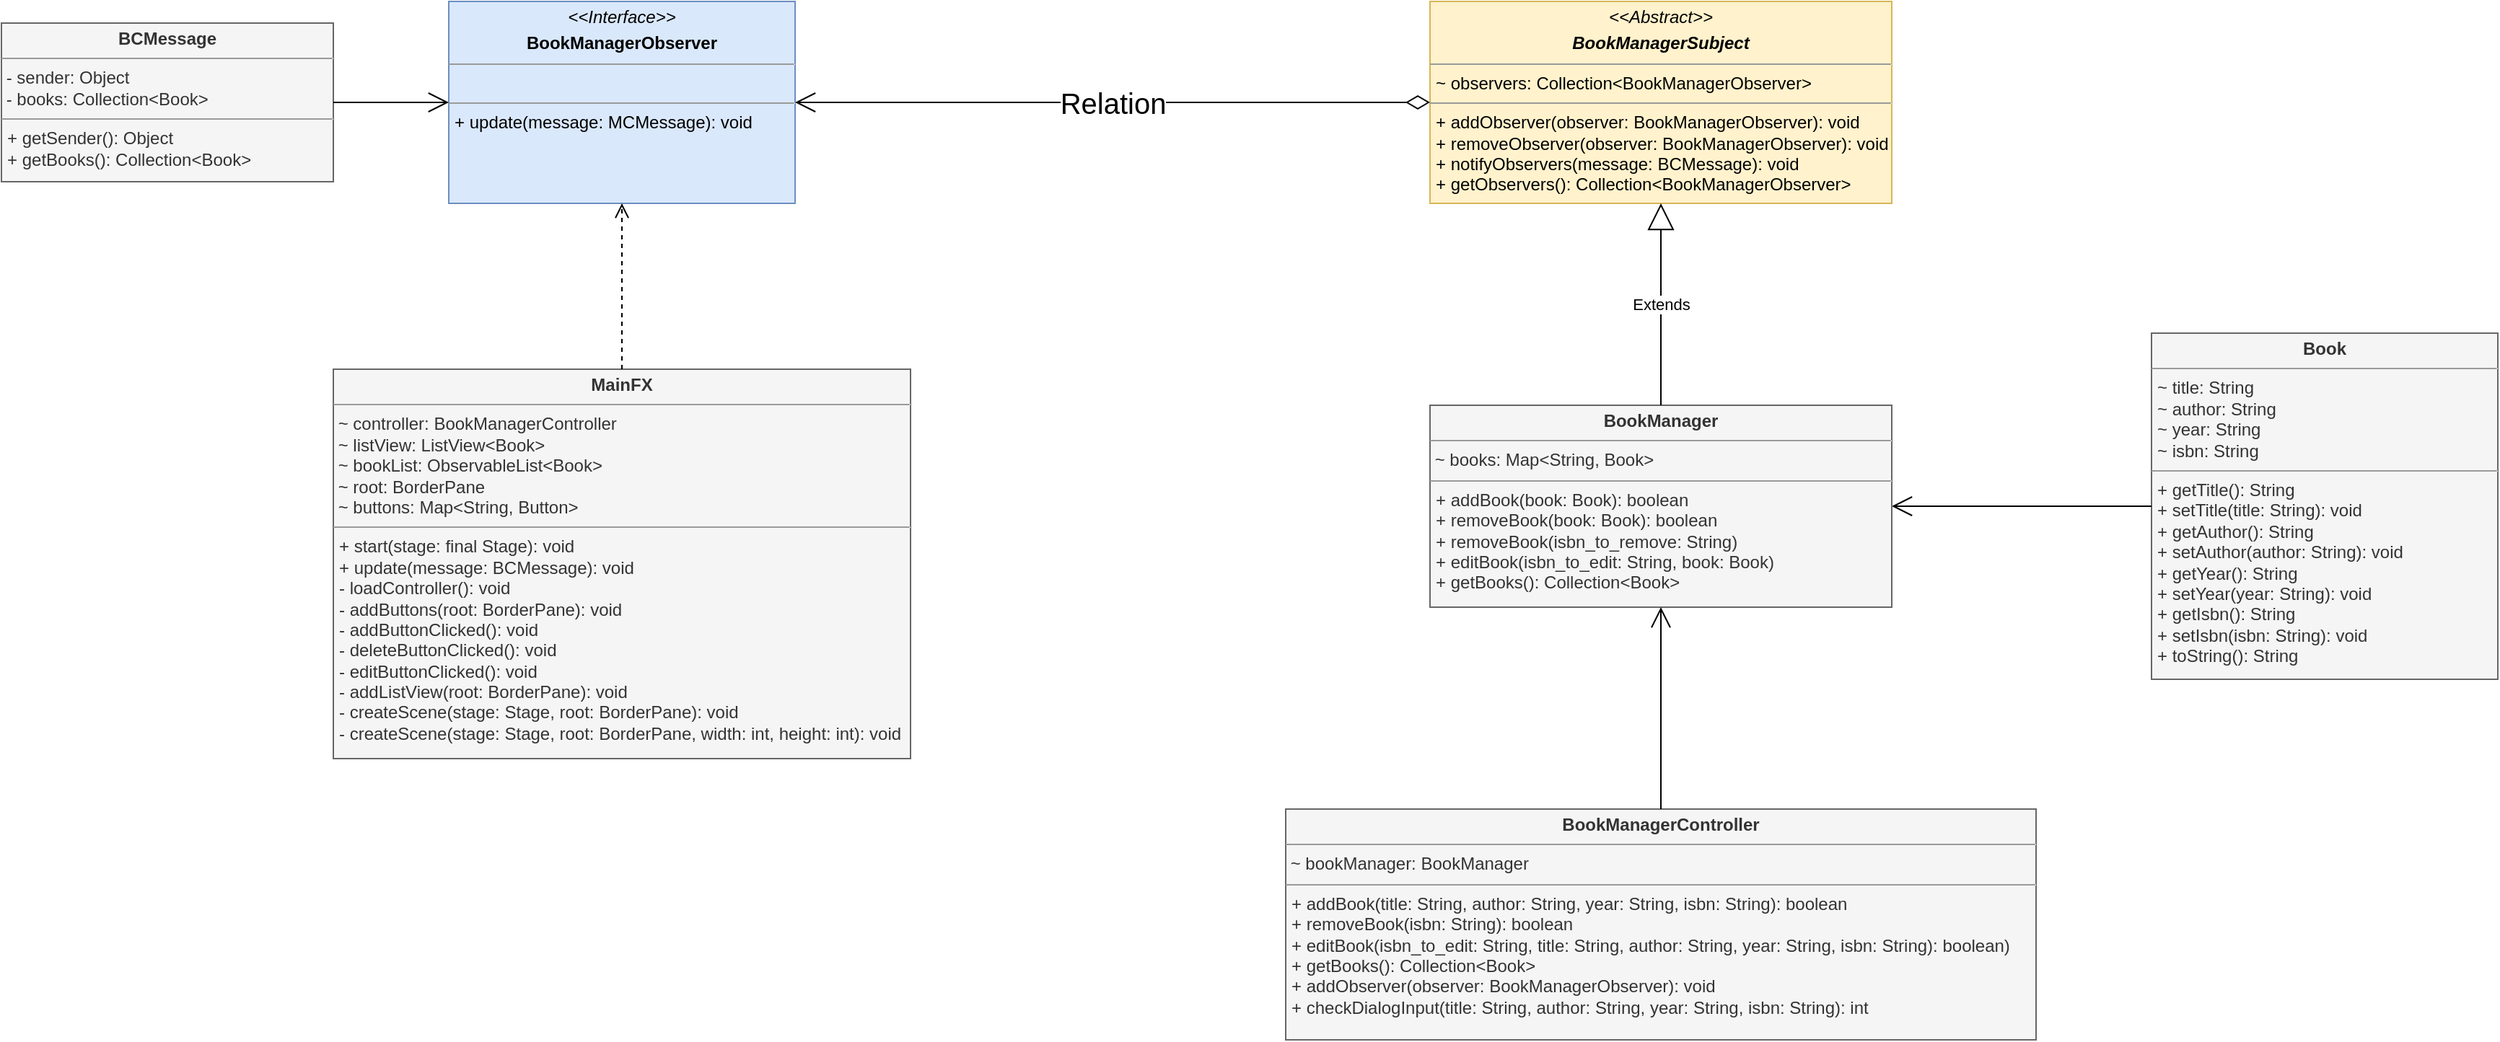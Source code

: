<mxfile version="20.7.2" type="device"><diagram id="Ne8RLgRLz0Gt9gPVEksp" name="Seite-1"><mxGraphModel dx="1314" dy="839" grid="1" gridSize="10" guides="1" tooltips="1" connect="1" arrows="1" fold="1" page="1" pageScale="1" pageWidth="3300" pageHeight="2339" math="0" shadow="0"><root><mxCell id="0"/><mxCell id="1" parent="0"/><mxCell id="iUR-ciViK_S_aDYtMXwN-5" value="&lt;p style=&quot;margin:0px;margin-top:4px;text-align:center;&quot;&gt;&lt;b&gt;Book&lt;/b&gt;&lt;/p&gt;&lt;hr size=&quot;1&quot;&gt;&lt;p style=&quot;margin:0px;margin-left:4px;&quot;&gt;~ title: String&lt;/p&gt;&lt;p style=&quot;margin:0px;margin-left:4px;&quot;&gt;~ author: String&lt;/p&gt;&lt;p style=&quot;margin:0px;margin-left:4px;&quot;&gt;~ year: String&lt;/p&gt;&lt;p style=&quot;margin:0px;margin-left:4px;&quot;&gt;~ isbn: String&lt;br&gt;&lt;/p&gt;&lt;hr size=&quot;1&quot;&gt;&lt;p style=&quot;margin:0px;margin-left:4px;&quot;&gt;+ getTitle(): String&lt;/p&gt;&lt;p style=&quot;margin:0px;margin-left:4px;&quot;&gt;+ setTitle(title: String): void&lt;/p&gt;&lt;p style=&quot;margin:0px;margin-left:4px;&quot;&gt;+ getAuthor(): String&lt;/p&gt;&lt;p style=&quot;margin:0px;margin-left:4px;&quot;&gt;+ setAuthor(author: String): void&lt;/p&gt;&lt;p style=&quot;margin:0px;margin-left:4px;&quot;&gt;+ getYear(): String&lt;/p&gt;&lt;p style=&quot;margin:0px;margin-left:4px;&quot;&gt;+ setYear(year: String): void&lt;/p&gt;&lt;p style=&quot;margin:0px;margin-left:4px;&quot;&gt;+ getIsbn(): String&lt;/p&gt;&lt;p style=&quot;margin:0px;margin-left:4px;&quot;&gt;+ setIsbn(isbn: String): void&lt;/p&gt;&lt;p style=&quot;margin:0px;margin-left:4px;&quot;&gt;+ toString(): String&lt;br&gt;&lt;/p&gt;" style="verticalAlign=top;align=left;overflow=fill;fontSize=12;fontFamily=Helvetica;html=1;fillColor=#f5f5f5;fontColor=#333333;strokeColor=#666666;" parent="1" vertex="1"><mxGeometry x="2100" y="1190" width="240" height="240" as="geometry"/></mxCell><mxCell id="iUR-ciViK_S_aDYtMXwN-6" value="&lt;p style=&quot;margin:0px;margin-top:4px;text-align:center;&quot;&gt;&lt;b&gt;BCMessage&lt;/b&gt;&lt;/p&gt;&lt;hr size=&quot;1&quot;&gt;&lt;div&gt;&amp;nbsp;- sender: Object&lt;/div&gt;&lt;div&gt;&amp;nbsp;- books: Collection&amp;lt;Book&amp;gt;&lt;br&gt;&lt;/div&gt;&lt;hr size=&quot;1&quot;&gt;&lt;p style=&quot;margin:0px;margin-left:4px;&quot;&gt;+ getSender(): Object&lt;/p&gt;&lt;p style=&quot;margin:0px;margin-left:4px;&quot;&gt;+ getBooks(): Collection&amp;lt;Book&amp;gt;&lt;br&gt;&lt;/p&gt;" style="verticalAlign=top;align=left;overflow=fill;fontSize=12;fontFamily=Helvetica;html=1;fillColor=#f5f5f5;fontColor=#333333;strokeColor=#666666;" parent="1" vertex="1"><mxGeometry x="610" y="975" width="230" height="110" as="geometry"/></mxCell><mxCell id="iUR-ciViK_S_aDYtMXwN-7" value="&lt;p style=&quot;margin:0px;margin-top:4px;text-align:center;&quot;&gt;&lt;b&gt;BookManagerController&lt;/b&gt;&lt;/p&gt;&lt;hr size=&quot;1&quot;&gt;&lt;div&gt;&amp;nbsp;~ bookManager: BookManager&lt;br&gt;&lt;/div&gt;&lt;hr size=&quot;1&quot;&gt;&lt;p style=&quot;margin:0px;margin-left:4px;&quot;&gt;+ addBook(title: String, author: String, year: String, isbn: String): boolean&lt;br&gt;&lt;/p&gt;&lt;p style=&quot;margin:0px;margin-left:4px;&quot;&gt;+ removeBook(isbn: String): boolean&lt;/p&gt;&lt;p style=&quot;margin:0px;margin-left:4px;&quot;&gt;+ editBook(isbn_to_edit: String, title: String, author: String, year: String, isbn: String): boolean)&lt;/p&gt;&lt;p style=&quot;margin:0px;margin-left:4px;&quot;&gt;+ getBooks(): Collection&amp;lt;Book&amp;gt;&lt;/p&gt;&lt;p style=&quot;margin:0px;margin-left:4px;&quot;&gt;+ addObserver(observer: BookManagerObserver): void&lt;/p&gt;&lt;p style=&quot;margin:0px;margin-left:4px;&quot;&gt;+ checkDialogInput(title: String, author: String, year: String, isbn: String): int&lt;br&gt;&lt;/p&gt;" style="verticalAlign=top;align=left;overflow=fill;fontSize=12;fontFamily=Helvetica;html=1;fillColor=#f5f5f5;fontColor=#333333;strokeColor=#666666;" parent="1" vertex="1"><mxGeometry x="1500" y="1520" width="520" height="160" as="geometry"/></mxCell><mxCell id="iUR-ciViK_S_aDYtMXwN-8" value="&lt;p style=&quot;margin:0px;margin-top:4px;text-align:center;&quot;&gt;&lt;i&gt;&amp;lt;&amp;lt;Interface&amp;gt;&amp;gt;&lt;/i&gt;&lt;/p&gt;&lt;p style=&quot;margin:0px;margin-top:4px;text-align:center;&quot;&gt;&lt;b&gt;BookManagerObserver&lt;/b&gt;&lt;br&gt;&lt;/p&gt;&lt;hr size=&quot;1&quot;&gt;&lt;p style=&quot;margin:0px;margin-left:4px;&quot;&gt;&lt;br&gt;&lt;/p&gt;&lt;hr size=&quot;1&quot;&gt;&lt;p style=&quot;margin:0px;margin-left:4px;&quot;&gt;+ update(message: MCMessage): void&lt;br&gt;&lt;/p&gt;" style="verticalAlign=top;align=left;overflow=fill;fontSize=12;fontFamily=Helvetica;html=1;fillColor=#dae8fc;strokeColor=#6c8ebf;" parent="1" vertex="1"><mxGeometry x="920" y="960" width="240" height="140" as="geometry"/></mxCell><mxCell id="iUR-ciViK_S_aDYtMXwN-9" value="" style="endArrow=open;endFill=1;endSize=12;html=1;rounded=0;exitX=0;exitY=0.5;exitDx=0;exitDy=0;" parent="1" source="iUR-ciViK_S_aDYtMXwN-5" target="iUR-ciViK_S_aDYtMXwN-11" edge="1"><mxGeometry width="160" relative="1" as="geometry"><mxPoint x="2310" y="1180" as="sourcePoint"/><mxPoint x="2260" y="780" as="targetPoint"/></mxGeometry></mxCell><mxCell id="iUR-ciViK_S_aDYtMXwN-10" value="&lt;p style=&quot;margin:0px;margin-top:4px;text-align:center;&quot;&gt;&lt;i&gt;&amp;lt;&amp;lt;Abstract&amp;gt;&amp;gt;&lt;/i&gt;&lt;/p&gt;&lt;p style=&quot;margin:0px;margin-top:4px;text-align:center;&quot;&gt;&lt;i&gt;&lt;b&gt;BookManagerSubject&lt;/b&gt;&lt;/i&gt;&lt;br&gt;&lt;/p&gt;&lt;hr size=&quot;1&quot;&gt;&lt;p style=&quot;margin:0px;margin-left:4px;&quot;&gt;~ observers: Collection&amp;lt;BookManagerObserver&amp;gt;&lt;br&gt;&lt;/p&gt;&lt;hr size=&quot;1&quot;&gt;&lt;p style=&quot;margin:0px;margin-left:4px;&quot;&gt;+ addObserver(observer: BookManagerObserver): void&lt;/p&gt;&lt;p style=&quot;margin:0px;margin-left:4px;&quot;&gt;+ removeObserver(observer: BookManagerObserver): void&lt;/p&gt;&lt;p style=&quot;margin:0px;margin-left:4px;&quot;&gt;+ notifyObservers(message: BCMessage): void&lt;/p&gt;&lt;p style=&quot;margin:0px;margin-left:4px;&quot;&gt;+ getObservers(): Collection&amp;lt;BookManagerObserver&amp;gt;&lt;br&gt;&lt;/p&gt;" style="verticalAlign=top;align=left;overflow=fill;fontSize=12;fontFamily=Helvetica;html=1;fillColor=#fff2cc;strokeColor=#d6b656;" parent="1" vertex="1"><mxGeometry x="1600" y="960" width="320" height="140" as="geometry"/></mxCell><mxCell id="iUR-ciViK_S_aDYtMXwN-11" value="&lt;p style=&quot;margin:0px;margin-top:4px;text-align:center;&quot;&gt;&lt;b&gt;BookManager&lt;/b&gt;&lt;/p&gt;&lt;hr size=&quot;1&quot;&gt;&lt;div&gt;&amp;nbsp;~ books: Map&amp;lt;String, Book&amp;gt;&lt;br&gt;&lt;/div&gt;&lt;hr size=&quot;1&quot;&gt;&lt;p style=&quot;margin:0px;margin-left:4px;&quot;&gt;+ addBook(book: Book): boolean&lt;/p&gt;&lt;p style=&quot;margin:0px;margin-left:4px;&quot;&gt;+ removeBook(book: Book): boolean&lt;/p&gt;&lt;p style=&quot;margin:0px;margin-left:4px;&quot;&gt;+ removeBook(isbn_to_remove: String)&lt;/p&gt;&lt;p style=&quot;margin:0px;margin-left:4px;&quot;&gt;+ editBook(isbn_to_edit: String, book: Book)&lt;/p&gt;&lt;p style=&quot;margin:0px;margin-left:4px;&quot;&gt;+ getBooks(): Collection&amp;lt;Book&amp;gt;&lt;br&gt;&lt;/p&gt;" style="verticalAlign=top;align=left;overflow=fill;fontSize=12;fontFamily=Helvetica;html=1;fillColor=#f5f5f5;fontColor=#333333;strokeColor=#666666;" parent="1" vertex="1"><mxGeometry x="1600" y="1240" width="320" height="140" as="geometry"/></mxCell><mxCell id="iUR-ciViK_S_aDYtMXwN-12" value="Extends" style="endArrow=block;endSize=16;endFill=0;html=1;rounded=0;exitX=0.5;exitY=0;exitDx=0;exitDy=0;entryX=0.5;entryY=1;entryDx=0;entryDy=0;" parent="1" source="iUR-ciViK_S_aDYtMXwN-11" target="iUR-ciViK_S_aDYtMXwN-10" edge="1"><mxGeometry width="160" relative="1" as="geometry"><mxPoint x="1540" y="930" as="sourcePoint"/><mxPoint x="2130" y="890" as="targetPoint"/></mxGeometry></mxCell><mxCell id="iUR-ciViK_S_aDYtMXwN-13" value="&lt;p style=&quot;margin:0px;margin-top:4px;text-align:center;&quot;&gt;&lt;b&gt;MainFX&lt;/b&gt;&lt;/p&gt;&lt;hr size=&quot;1&quot;&gt;&lt;div&gt;&amp;nbsp;~ controller: BookManagerController&lt;/div&gt;&lt;div&gt;&amp;nbsp;~ listView: ListView&amp;lt;Book&amp;gt;&lt;/div&gt;&lt;div&gt;&amp;nbsp;~ bookList: ObservableList&amp;lt;Book&amp;gt;&lt;/div&gt;&lt;div&gt;&amp;nbsp;~ root: BorderPane&lt;/div&gt;&lt;div&gt;&amp;nbsp;~ buttons: Map&amp;lt;String, Button&amp;gt;&lt;br&gt;&lt;/div&gt;&lt;hr size=&quot;1&quot;&gt;&lt;p style=&quot;margin:0px;margin-left:4px;&quot;&gt;+ start(stage: final Stage): void&lt;/p&gt;&lt;p style=&quot;margin:0px;margin-left:4px;&quot;&gt;+ update(message: BCMessage): void&lt;/p&gt;&lt;p style=&quot;margin:0px;margin-left:4px;&quot;&gt;- loadController(): void&lt;/p&gt;&lt;p style=&quot;margin:0px;margin-left:4px;&quot;&gt;- addButtons(root: BorderPane): void&lt;/p&gt;&lt;p style=&quot;margin:0px;margin-left:4px;&quot;&gt;- addButtonClicked(): void&lt;/p&gt;&lt;p style=&quot;margin:0px;margin-left:4px;&quot;&gt;- deleteButtonClicked(): void&lt;/p&gt;&lt;p style=&quot;margin:0px;margin-left:4px;&quot;&gt;- editButtonClicked(): void&lt;/p&gt;&lt;p style=&quot;margin:0px;margin-left:4px;&quot;&gt;- addListView(root: BorderPane): void&lt;/p&gt;&lt;p style=&quot;margin:0px;margin-left:4px;&quot;&gt;- createScene(stage: Stage, root: BorderPane): void&lt;/p&gt;&lt;p style=&quot;margin:0px;margin-left:4px;&quot;&gt;- createScene(stage: Stage, root: BorderPane, width: int, height: int): void&lt;br&gt;&lt;/p&gt;" style="verticalAlign=top;align=left;overflow=fill;fontSize=12;fontFamily=Helvetica;html=1;fillColor=#f5f5f5;fontColor=#333333;strokeColor=#666666;" parent="1" vertex="1"><mxGeometry x="840" y="1215" width="400" height="270" as="geometry"/></mxCell><mxCell id="iUR-ciViK_S_aDYtMXwN-14" value="" style="html=1;verticalAlign=bottom;endArrow=open;dashed=1;endSize=8;rounded=0;exitX=0.5;exitY=0;exitDx=0;exitDy=0;entryX=0.5;entryY=1;entryDx=0;entryDy=0;" parent="1" source="iUR-ciViK_S_aDYtMXwN-13" target="iUR-ciViK_S_aDYtMXwN-8" edge="1"><mxGeometry relative="1" as="geometry"><mxPoint x="505" y="440" as="sourcePoint"/><mxPoint x="425" y="440" as="targetPoint"/></mxGeometry></mxCell><mxCell id="iUR-ciViK_S_aDYtMXwN-15" value="" style="endArrow=open;endFill=1;endSize=12;html=1;rounded=0;entryX=0;entryY=0.5;entryDx=0;entryDy=0;exitX=1;exitY=0.5;exitDx=0;exitDy=0;" parent="1" source="iUR-ciViK_S_aDYtMXwN-6" target="iUR-ciViK_S_aDYtMXwN-8" edge="1"><mxGeometry width="160" relative="1" as="geometry"><mxPoint x="1945" y="1240" as="sourcePoint"/><mxPoint x="750" y="890" as="targetPoint"/></mxGeometry></mxCell><mxCell id="iUR-ciViK_S_aDYtMXwN-20" value="Relation" style="endArrow=open;html=1;endSize=12;startArrow=diamondThin;startSize=14;startFill=0;edgeStyle=orthogonalEdgeStyle;rounded=0;fontSize=20;exitX=0;exitY=0.5;exitDx=0;exitDy=0;entryX=1;entryY=0.5;entryDx=0;entryDy=0;" parent="1" source="iUR-ciViK_S_aDYtMXwN-10" target="iUR-ciViK_S_aDYtMXwN-8" edge="1"><mxGeometry relative="1" as="geometry"><mxPoint x="1260" y="1120" as="sourcePoint"/><mxPoint x="1420" y="1120" as="targetPoint"/></mxGeometry></mxCell><mxCell id="iUR-ciViK_S_aDYtMXwN-24" value="" style="endArrow=open;endFill=1;endSize=12;html=1;rounded=0;entryX=0.5;entryY=1;entryDx=0;entryDy=0;exitX=0.5;exitY=0;exitDx=0;exitDy=0;" parent="1" source="iUR-ciViK_S_aDYtMXwN-7" target="iUR-ciViK_S_aDYtMXwN-11" edge="1"><mxGeometry width="160" relative="1" as="geometry"><mxPoint x="1050" y="890" as="sourcePoint"/><mxPoint x="1050" y="970" as="targetPoint"/></mxGeometry></mxCell></root></mxGraphModel></diagram></mxfile>